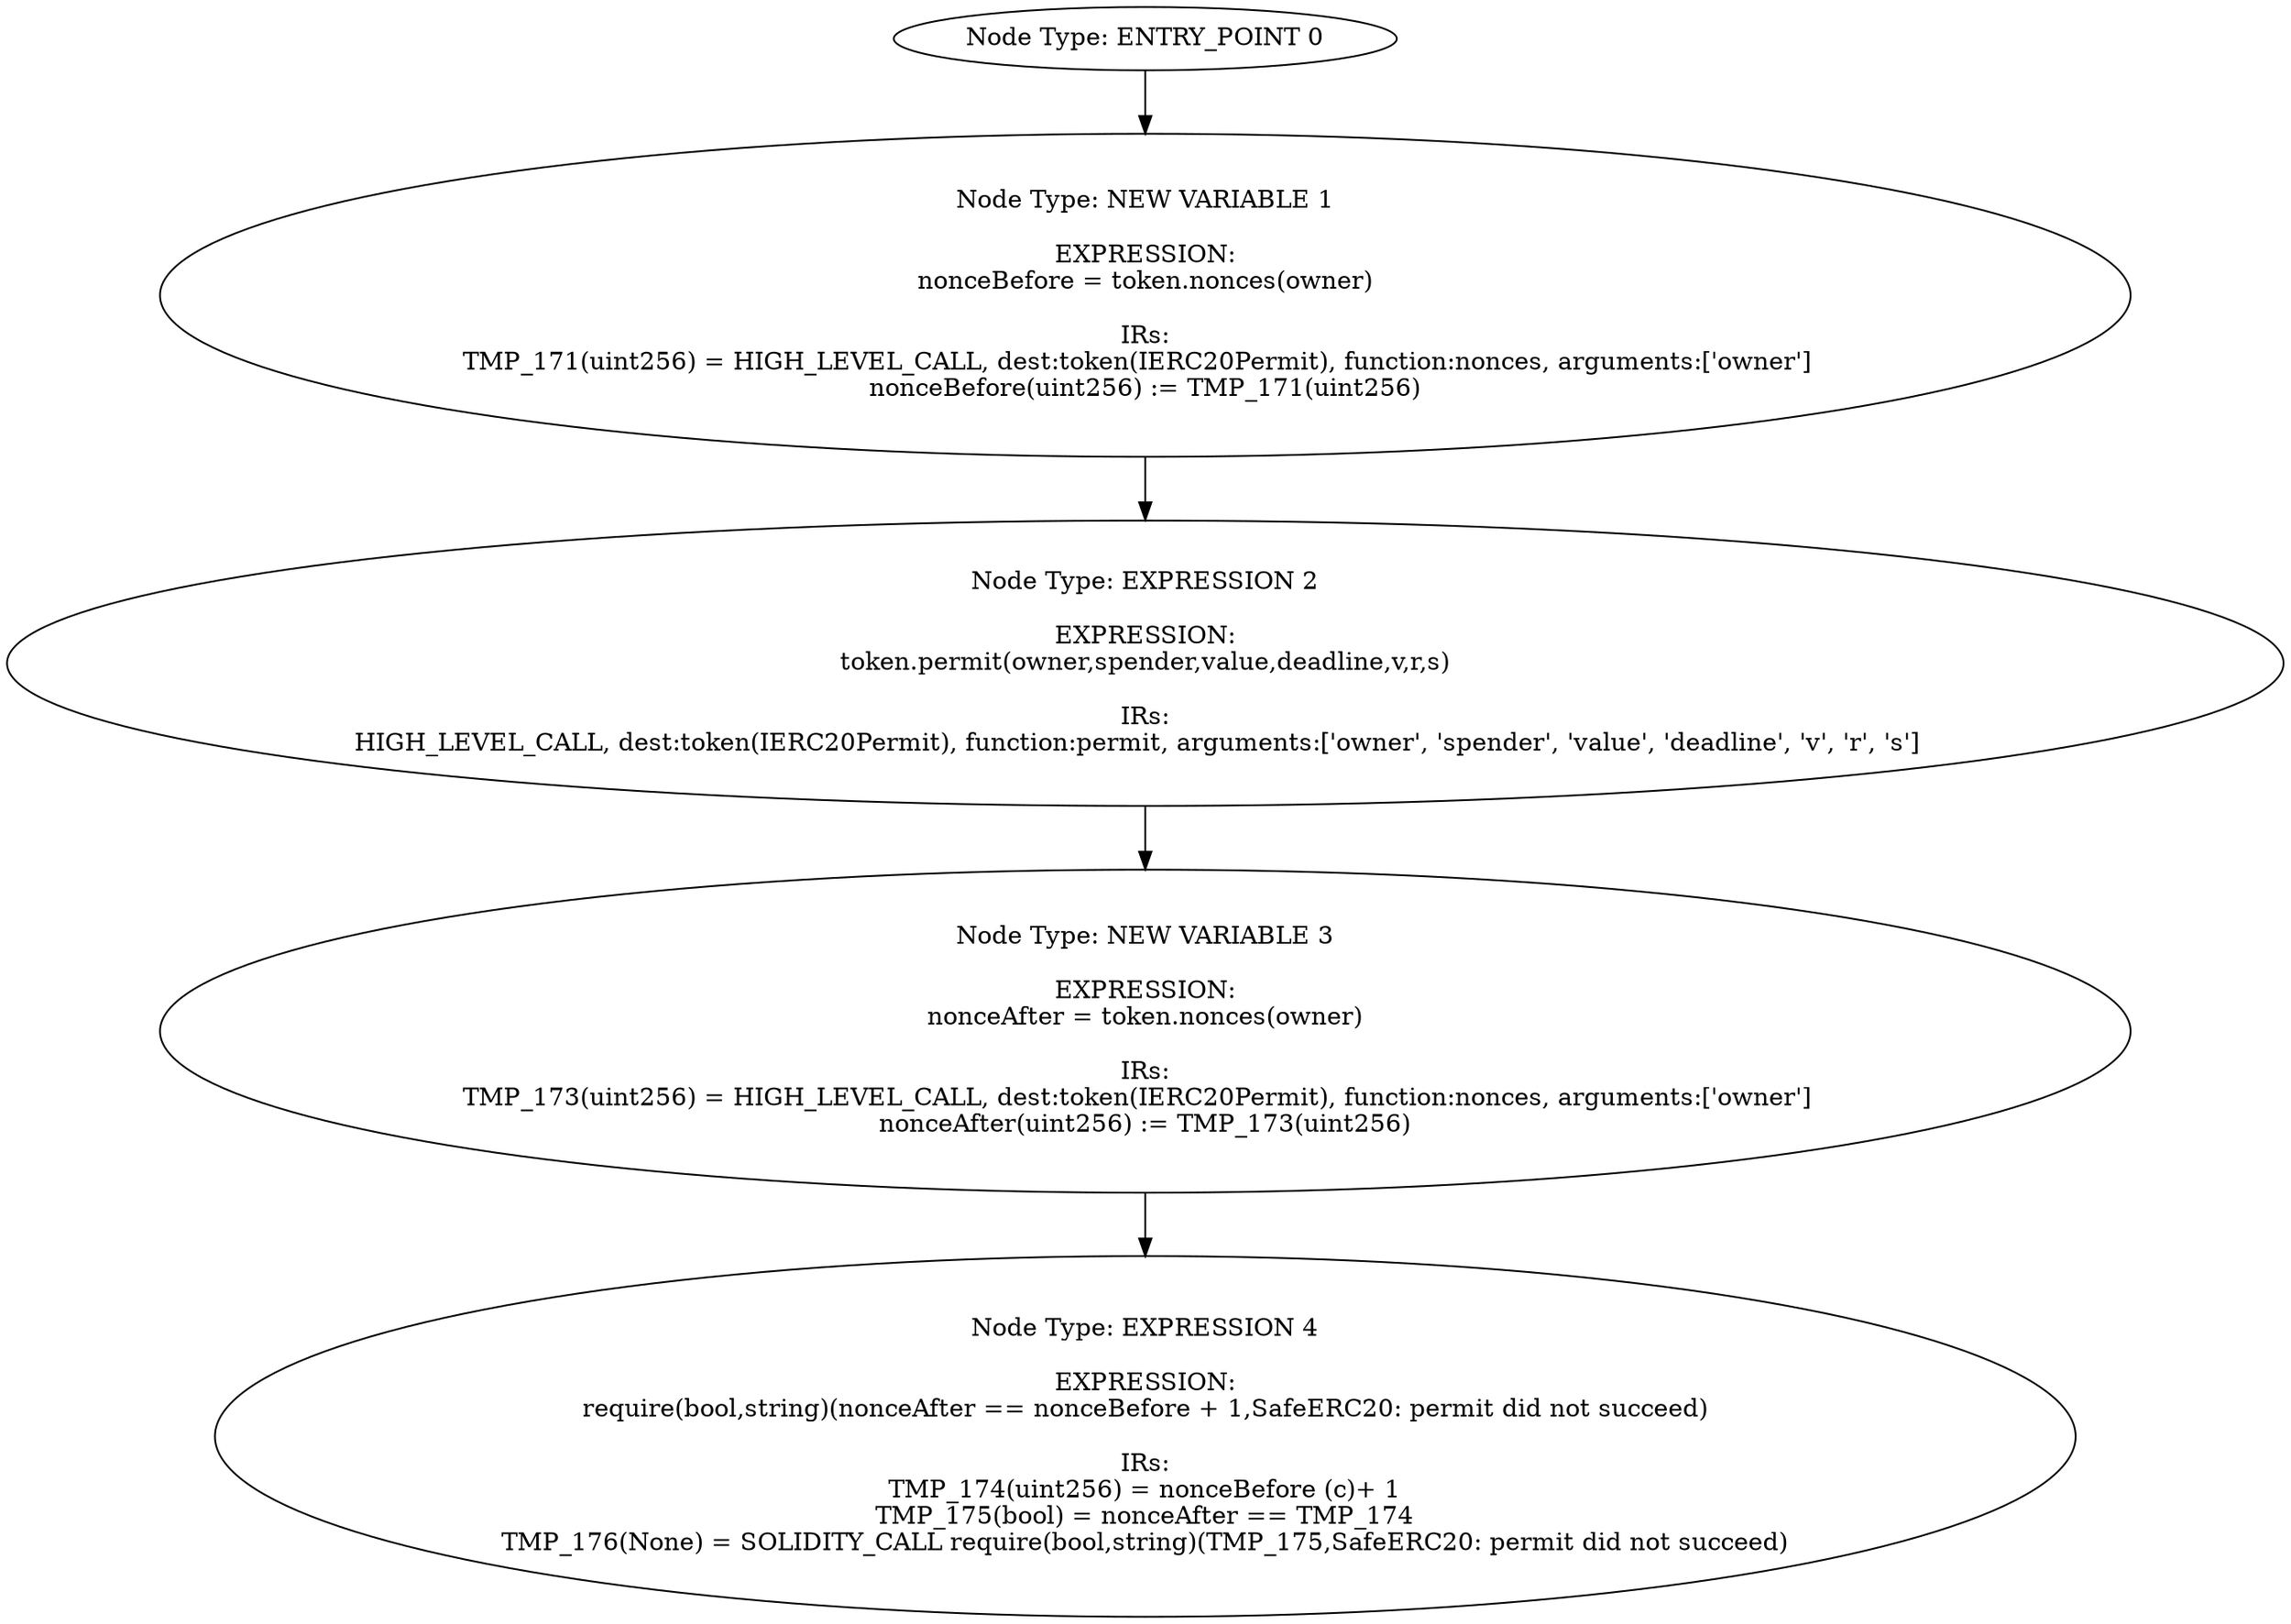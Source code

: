 digraph{
0[label="Node Type: ENTRY_POINT 0
"];
0->1;
1[label="Node Type: NEW VARIABLE 1

EXPRESSION:
nonceBefore = token.nonces(owner)

IRs:
TMP_171(uint256) = HIGH_LEVEL_CALL, dest:token(IERC20Permit), function:nonces, arguments:['owner']  
nonceBefore(uint256) := TMP_171(uint256)"];
1->2;
2[label="Node Type: EXPRESSION 2

EXPRESSION:
token.permit(owner,spender,value,deadline,v,r,s)

IRs:
HIGH_LEVEL_CALL, dest:token(IERC20Permit), function:permit, arguments:['owner', 'spender', 'value', 'deadline', 'v', 'r', 's']  "];
2->3;
3[label="Node Type: NEW VARIABLE 3

EXPRESSION:
nonceAfter = token.nonces(owner)

IRs:
TMP_173(uint256) = HIGH_LEVEL_CALL, dest:token(IERC20Permit), function:nonces, arguments:['owner']  
nonceAfter(uint256) := TMP_173(uint256)"];
3->4;
4[label="Node Type: EXPRESSION 4

EXPRESSION:
require(bool,string)(nonceAfter == nonceBefore + 1,SafeERC20: permit did not succeed)

IRs:
TMP_174(uint256) = nonceBefore (c)+ 1
TMP_175(bool) = nonceAfter == TMP_174
TMP_176(None) = SOLIDITY_CALL require(bool,string)(TMP_175,SafeERC20: permit did not succeed)"];
}
